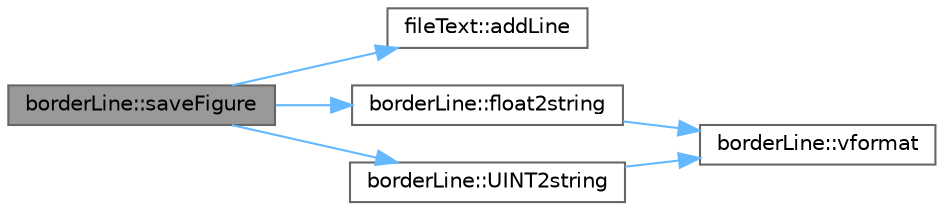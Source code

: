 digraph "borderLine::saveFigure"
{
 // LATEX_PDF_SIZE
  bgcolor="transparent";
  edge [fontname=Helvetica,fontsize=10,labelfontname=Helvetica,labelfontsize=10];
  node [fontname=Helvetica,fontsize=10,shape=box,height=0.2,width=0.4];
  rankdir="LR";
  Node1 [id="Node000001",label="borderLine::saveFigure",height=0.2,width=0.4,color="gray40", fillcolor="grey60", style="filled", fontcolor="black",tooltip=" "];
  Node1 -> Node2 [id="edge1_Node000001_Node000002",color="steelblue1",style="solid",tooltip=" "];
  Node2 [id="Node000002",label="fileText::addLine",height=0.2,width=0.4,color="grey40", fillcolor="white", style="filled",URL="$classfile_text.html#a21098c6744e6f897f852432b14181f3e",tooltip=" "];
  Node1 -> Node3 [id="edge2_Node000001_Node000003",color="steelblue1",style="solid",tooltip=" "];
  Node3 [id="Node000003",label="borderLine::float2string",height=0.2,width=0.4,color="grey40", fillcolor="white", style="filled",URL="$classborder_line.html#ad0bce08bfd4ce0e631bbaf1445935ffd",tooltip=" "];
  Node3 -> Node4 [id="edge3_Node000003_Node000004",color="steelblue1",style="solid",tooltip=" "];
  Node4 [id="Node000004",label="borderLine::vformat",height=0.2,width=0.4,color="grey40", fillcolor="white", style="filled",URL="$classborder_line.html#ae0a3c3299df6bf91e7bfcca08ce676f2",tooltip=" "];
  Node1 -> Node5 [id="edge4_Node000001_Node000005",color="steelblue1",style="solid",tooltip=" "];
  Node5 [id="Node000005",label="borderLine::UINT2string",height=0.2,width=0.4,color="grey40", fillcolor="white", style="filled",URL="$classborder_line.html#a1f18d2f4ce0eb8994b9b956c120e3d84",tooltip=" "];
  Node5 -> Node4 [id="edge5_Node000005_Node000004",color="steelblue1",style="solid",tooltip=" "];
}
